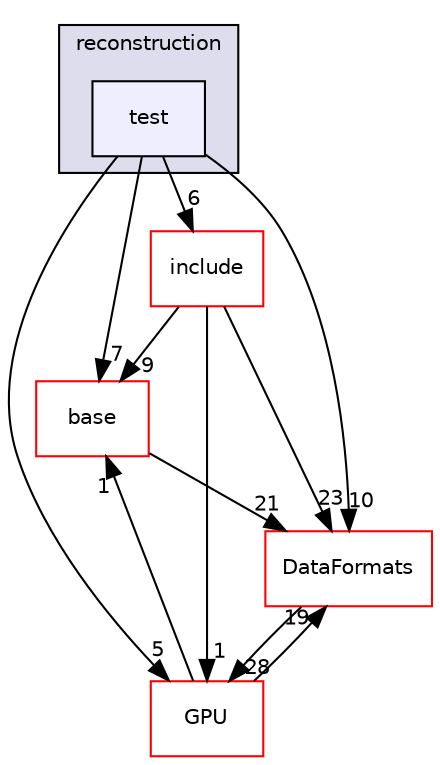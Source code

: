 digraph "/home/travis/build/AliceO2Group/AliceO2/Detectors/TPC/reconstruction/test" {
  bgcolor=transparent;
  compound=true
  node [ fontsize="10", fontname="Helvetica"];
  edge [ labelfontsize="10", labelfontname="Helvetica"];
  subgraph clusterdir_a5de047958dd458e809773c6ffaa8478 {
    graph [ bgcolor="#ddddee", pencolor="black", label="reconstruction" fontname="Helvetica", fontsize="10", URL="dir_a5de047958dd458e809773c6ffaa8478.html"]
  dir_064d7f478c030df51e47c94b08ab25b1 [shape=box, label="test", style="filled", fillcolor="#eeeeff", pencolor="black", URL="dir_064d7f478c030df51e47c94b08ab25b1.html"];
  }
  dir_677b030cc750909e4cd27413873678d8 [shape=box label="base" color="red" URL="dir_677b030cc750909e4cd27413873678d8.html"];
  dir_396d171119822f66a36fe1ebf998d1a3 [shape=box label="include" color="red" URL="dir_396d171119822f66a36fe1ebf998d1a3.html"];
  dir_f511f1e9c03c071966ae594f00bbc5e0 [shape=box label="GPU" color="red" URL="dir_f511f1e9c03c071966ae594f00bbc5e0.html"];
  dir_2171f7ec022c5423887b07c69b2f5b48 [shape=box label="DataFormats" color="red" URL="dir_2171f7ec022c5423887b07c69b2f5b48.html"];
  dir_677b030cc750909e4cd27413873678d8->dir_2171f7ec022c5423887b07c69b2f5b48 [headlabel="21", labeldistance=1.5 headhref="dir_000060_000090.html"];
  dir_396d171119822f66a36fe1ebf998d1a3->dir_677b030cc750909e4cd27413873678d8 [headlabel="9", labeldistance=1.5 headhref="dir_000402_000060.html"];
  dir_396d171119822f66a36fe1ebf998d1a3->dir_f511f1e9c03c071966ae594f00bbc5e0 [headlabel="1", labeldistance=1.5 headhref="dir_000402_000758.html"];
  dir_396d171119822f66a36fe1ebf998d1a3->dir_2171f7ec022c5423887b07c69b2f5b48 [headlabel="23", labeldistance=1.5 headhref="dir_000402_000090.html"];
  dir_064d7f478c030df51e47c94b08ab25b1->dir_677b030cc750909e4cd27413873678d8 [headlabel="7", labeldistance=1.5 headhref="dir_000686_000060.html"];
  dir_064d7f478c030df51e47c94b08ab25b1->dir_396d171119822f66a36fe1ebf998d1a3 [headlabel="6", labeldistance=1.5 headhref="dir_000686_000402.html"];
  dir_064d7f478c030df51e47c94b08ab25b1->dir_f511f1e9c03c071966ae594f00bbc5e0 [headlabel="5", labeldistance=1.5 headhref="dir_000686_000758.html"];
  dir_064d7f478c030df51e47c94b08ab25b1->dir_2171f7ec022c5423887b07c69b2f5b48 [headlabel="10", labeldistance=1.5 headhref="dir_000686_000090.html"];
  dir_f511f1e9c03c071966ae594f00bbc5e0->dir_677b030cc750909e4cd27413873678d8 [headlabel="1", labeldistance=1.5 headhref="dir_000758_000060.html"];
  dir_f511f1e9c03c071966ae594f00bbc5e0->dir_2171f7ec022c5423887b07c69b2f5b48 [headlabel="19", labeldistance=1.5 headhref="dir_000758_000090.html"];
  dir_2171f7ec022c5423887b07c69b2f5b48->dir_f511f1e9c03c071966ae594f00bbc5e0 [headlabel="28", labeldistance=1.5 headhref="dir_000090_000758.html"];
}
